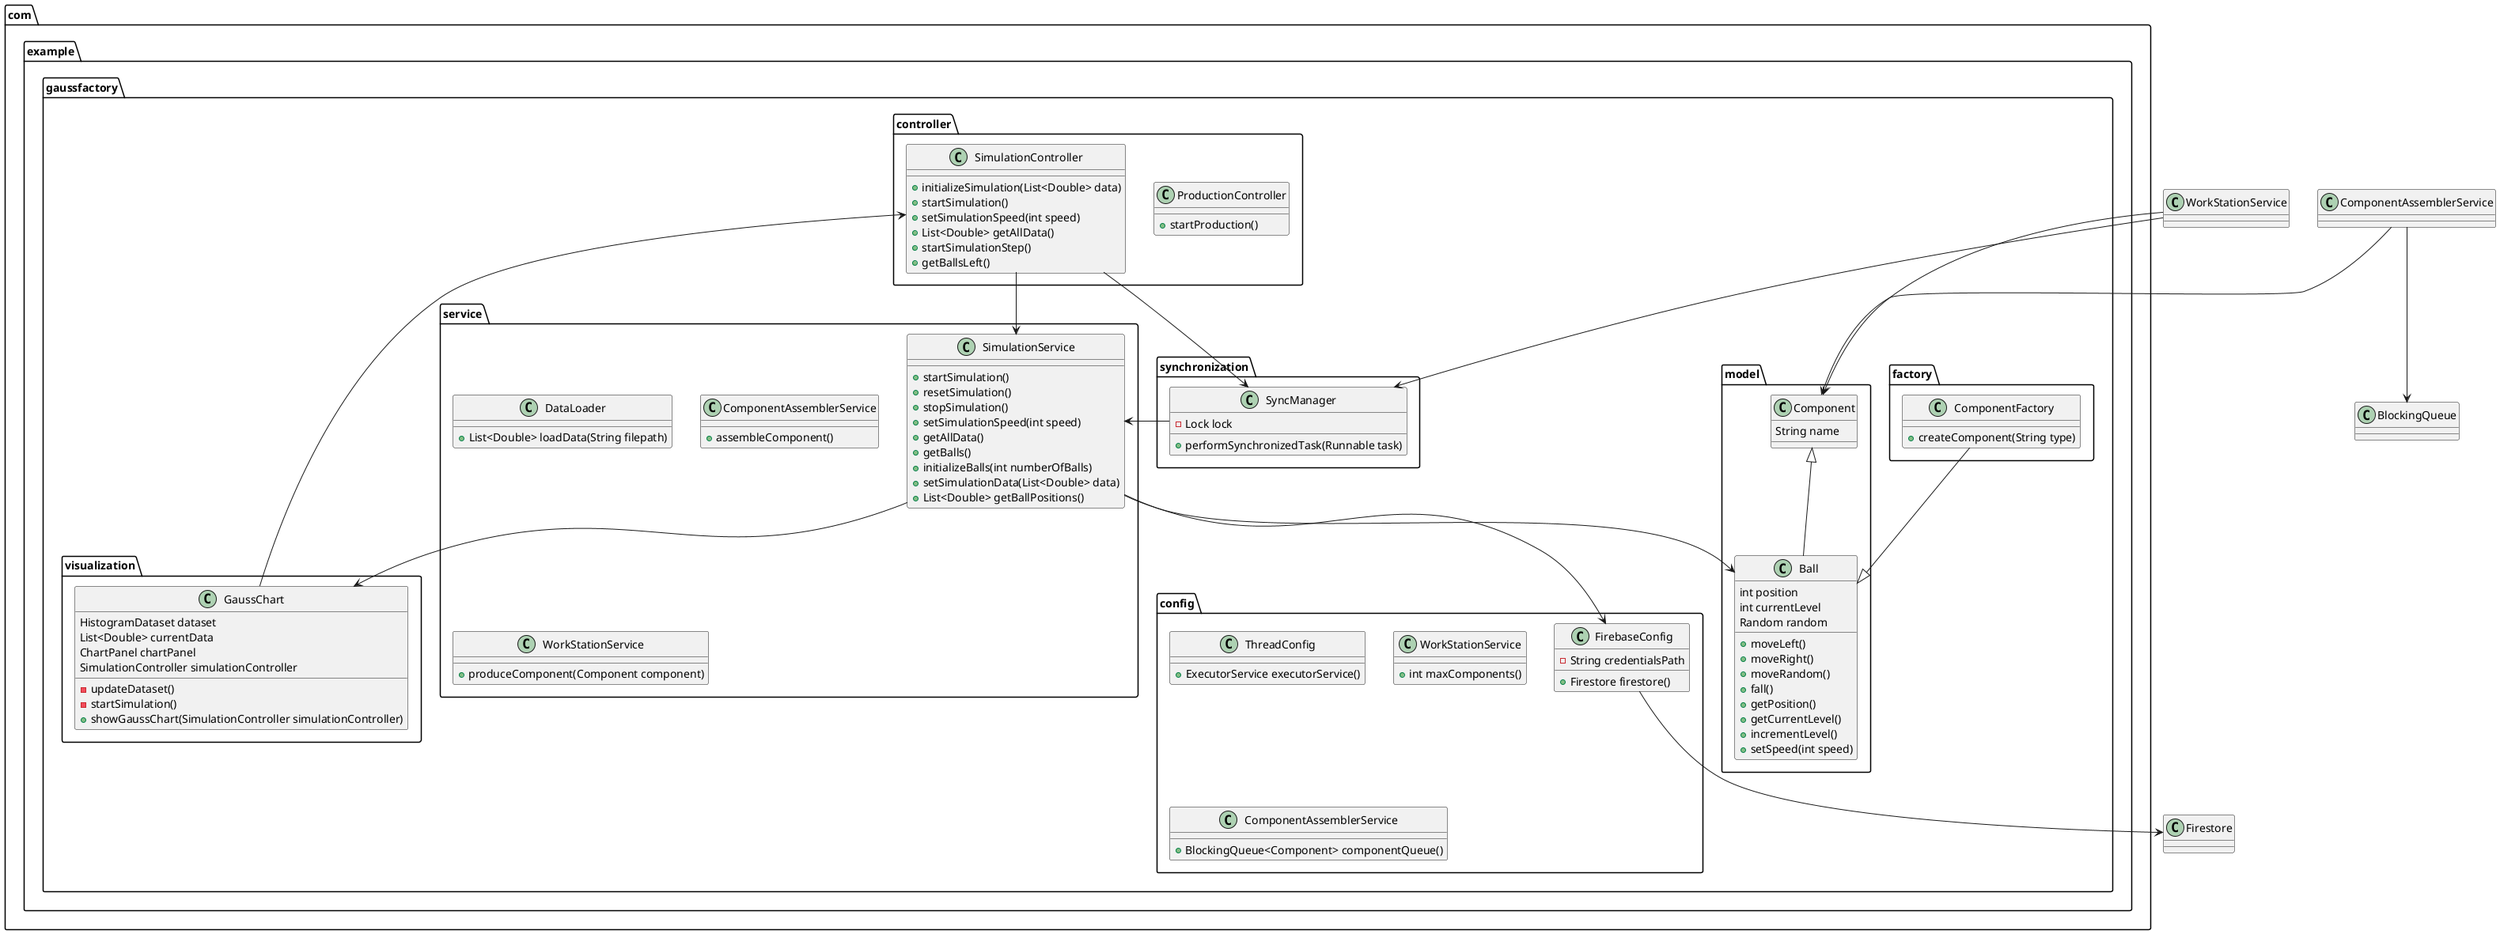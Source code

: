 @startuml

package com.example.gaussfactory.model {
    class Component {
        String name
    }

    class Ball extends Component {
        int position
        int currentLevel
        Random random
        + moveLeft()
        + moveRight()
        + moveRandom()
        + fall()
        + getPosition()
        + getCurrentLevel()
        + incrementLevel()
        + setSpeed(int speed)
    }
}

package com.example.gaussfactory.service {
    class DataLoader {
        + List<Double> loadData(String filepath)
    }

    class ComponentAssemblerService {
        + assembleComponent()
    }

    class WorkStationService {
        + produceComponent(Component component)
    }

    class SimulationService {
        + startSimulation()
        + resetSimulation()
        + stopSimulation()
        + setSimulationSpeed(int speed)
        + getAllData()
        + getBalls()
        + initializeBalls(int numberOfBalls)
        + setSimulationData(List<Double> data)
        + List<Double> getBallPositions()

    }
}

package com.example.gaussfactory.factory {
    class ComponentFactory {
        + createComponent(String type)
    }
}

package com.example.gaussfactory.visualization {
    class GaussChart {
        HistogramDataset dataset
        List<Double> currentData
        ChartPanel chartPanel
        SimulationController simulationController
        - updateDataset()
        - startSimulation()
        + showGaussChart(SimulationController simulationController)
    }
}

package com.example.gaussfactory.synchronization {
    class SyncManager {
        - Lock lock
        + performSynchronizedTask(Runnable task)
    }
}

package com.example.gaussfactory.config {
    class ThreadConfig {
        + ExecutorService executorService()
    }

    class FirebaseConfig {
        - String credentialsPath
        + Firestore firestore()
    }

    class WorkStationService {
        + int maxComponents()
    }

    class ComponentAssemblerService {
        + BlockingQueue<Component> componentQueue()
    }
}

package com.example.gaussfactory.controller {
    class ProductionController {
        + startProduction()
    }

    class SimulationController {
        + initializeSimulation(List<Double> data)
        + startSimulation()
        + setSimulationSpeed(int speed)
        + List<Double> getAllData()
        + startSimulationStep()
        + getBallsLeft()
    }
}

ComponentFactory --|> Ball
ComponentAssemblerService --> Component
WorkStationService --> Component
SyncManager --> SimulationService
SimulationService --> GaussChart
SimulationService --> Ball
GaussChart --> SimulationController
SimulationController --> SimulationService
SimulationController --> SyncManager
FirebaseConfig --> Firestore
SimulationService --> FirebaseConfig
WorkStationService --> SyncManager
ComponentAssemblerService --> BlockingQueue

@enduml
